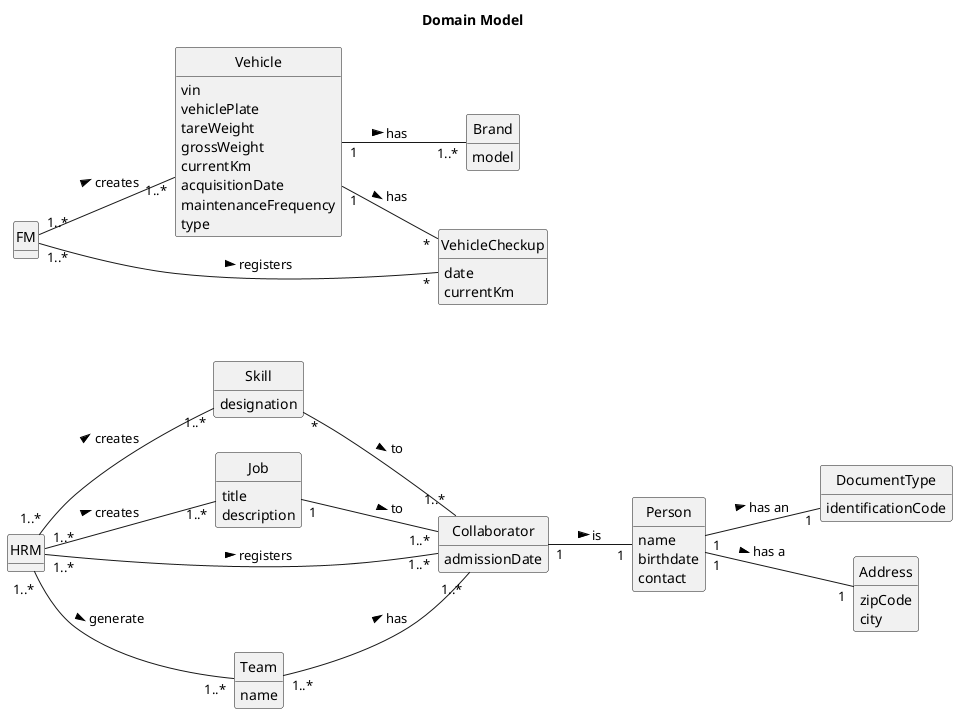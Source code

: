 @startuml
skinparam monochrome true
skinparam packageStyle rectangle
skinparam shadowing false
skinparam classAttributeIconSize 0
hide circle
hide methods
left to right direction

title Domain Model

class HRM {
}

class FM{
}

class Skill {
    designation
}

class Job {
    title
    description
}

class Collaborator {
    admissionDate
}

class DocumentType{
    identificationCode
}


class Team {
    name
}

class Vehicle {
    vin
    vehiclePlate
    tareWeight
    grossWeight
    currentKm
    acquisitionDate
    maintenanceFrequency
    type
}

class Brand{
    model
}

class VehicleCheckup{
    date
    currentKm
}

class Person {
    name
    birthdate
    contact
}

class Address{
    zipCode
    city
}

Vehicle "1" -- "1..*" Brand : has >

HRM "1..*" -- "1..*" Skill : creates >

HRM "1..*" -- "1..*" Job : creates >

Collaborator  "1" -- "1"  Person : is >
Person "1" -- "1" DocumentType : has an >
HRM "1..*" -- "1..*" Collaborator : registers >
'HRM -- "1" Job : assigns >
Job "1" -- "1..*" Collaborator : to >

'HRM "1" -- "1..*" Skill : assigns >
Skill "*" -- "1..*" Collaborator : to >

HRM "1..*" -- "1..*" Team: generate   >
Team "1..*" -- "1..*" Collaborator : has >

FM "1..*" -- "1..*" Vehicle : creates  >

FM "1..*" -- "*" VehicleCheckup : registers >

Vehicle "1" -- "*" VehicleCheckup : has >


Person "1" -- "1" Address : has a >

@enduml